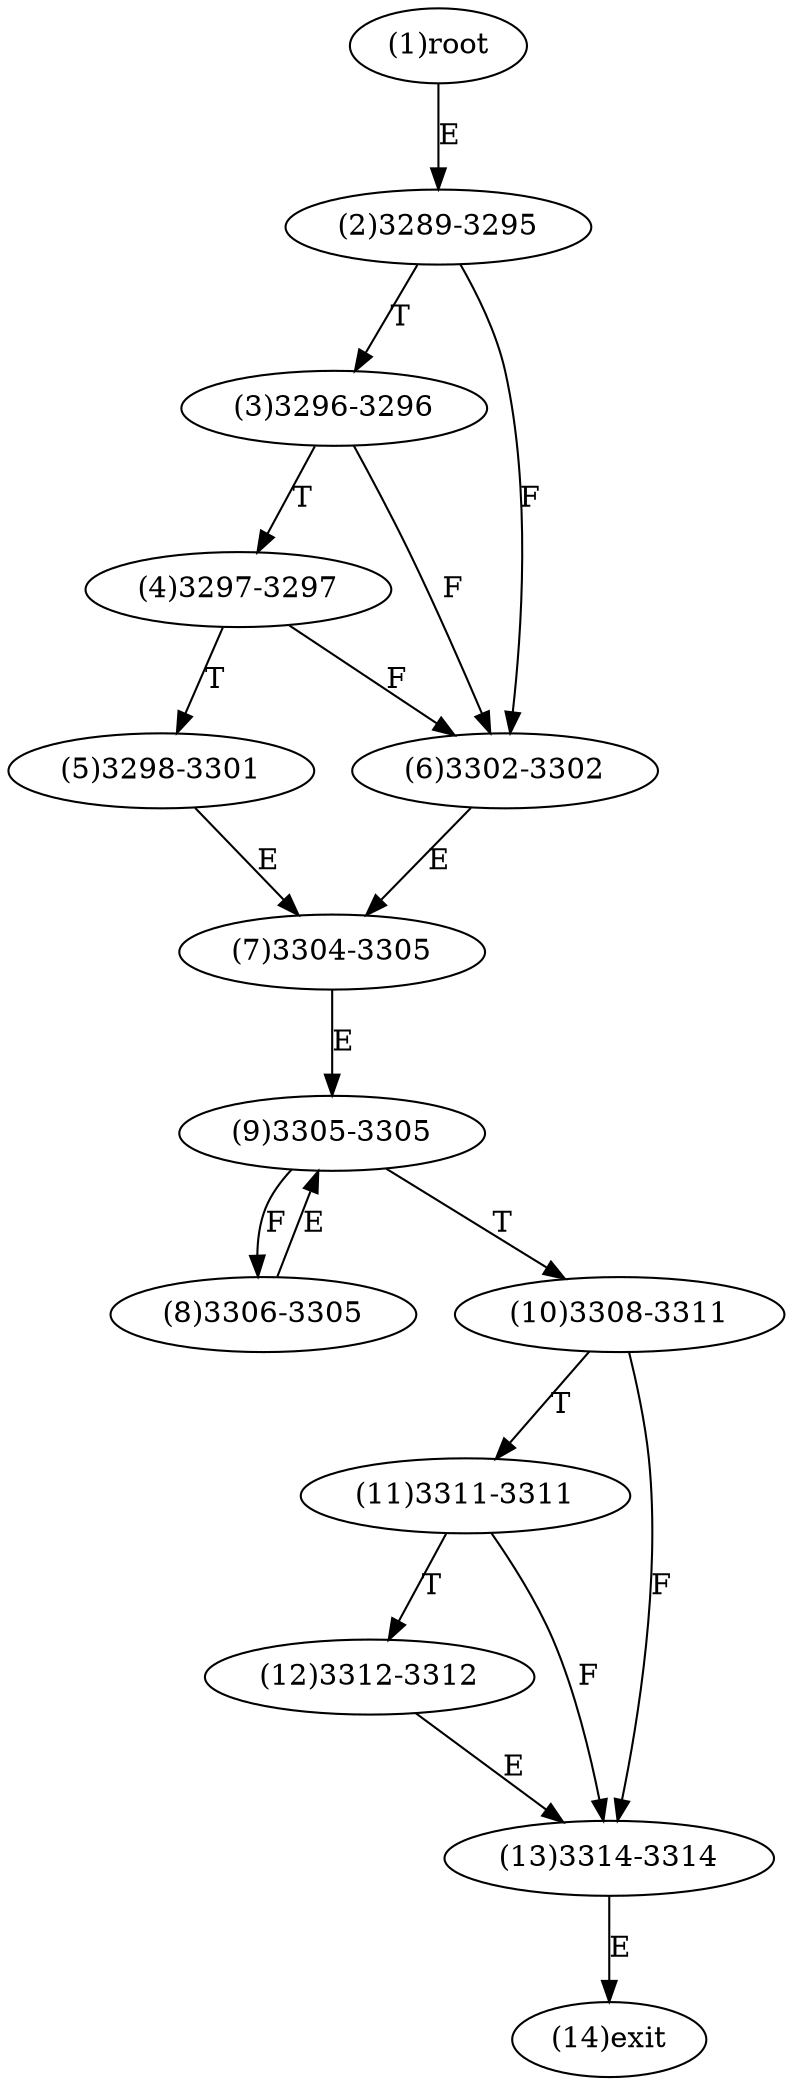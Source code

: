 digraph "" { 
1[ label="(1)root"];
2[ label="(2)3289-3295"];
3[ label="(3)3296-3296"];
4[ label="(4)3297-3297"];
5[ label="(5)3298-3301"];
6[ label="(6)3302-3302"];
7[ label="(7)3304-3305"];
8[ label="(8)3306-3305"];
9[ label="(9)3305-3305"];
10[ label="(10)3308-3311"];
11[ label="(11)3311-3311"];
12[ label="(12)3312-3312"];
13[ label="(13)3314-3314"];
14[ label="(14)exit"];
1->2[ label="E"];
2->6[ label="F"];
2->3[ label="T"];
3->6[ label="F"];
3->4[ label="T"];
4->6[ label="F"];
4->5[ label="T"];
5->7[ label="E"];
6->7[ label="E"];
7->9[ label="E"];
8->9[ label="E"];
9->8[ label="F"];
9->10[ label="T"];
10->13[ label="F"];
10->11[ label="T"];
11->13[ label="F"];
11->12[ label="T"];
12->13[ label="E"];
13->14[ label="E"];
}